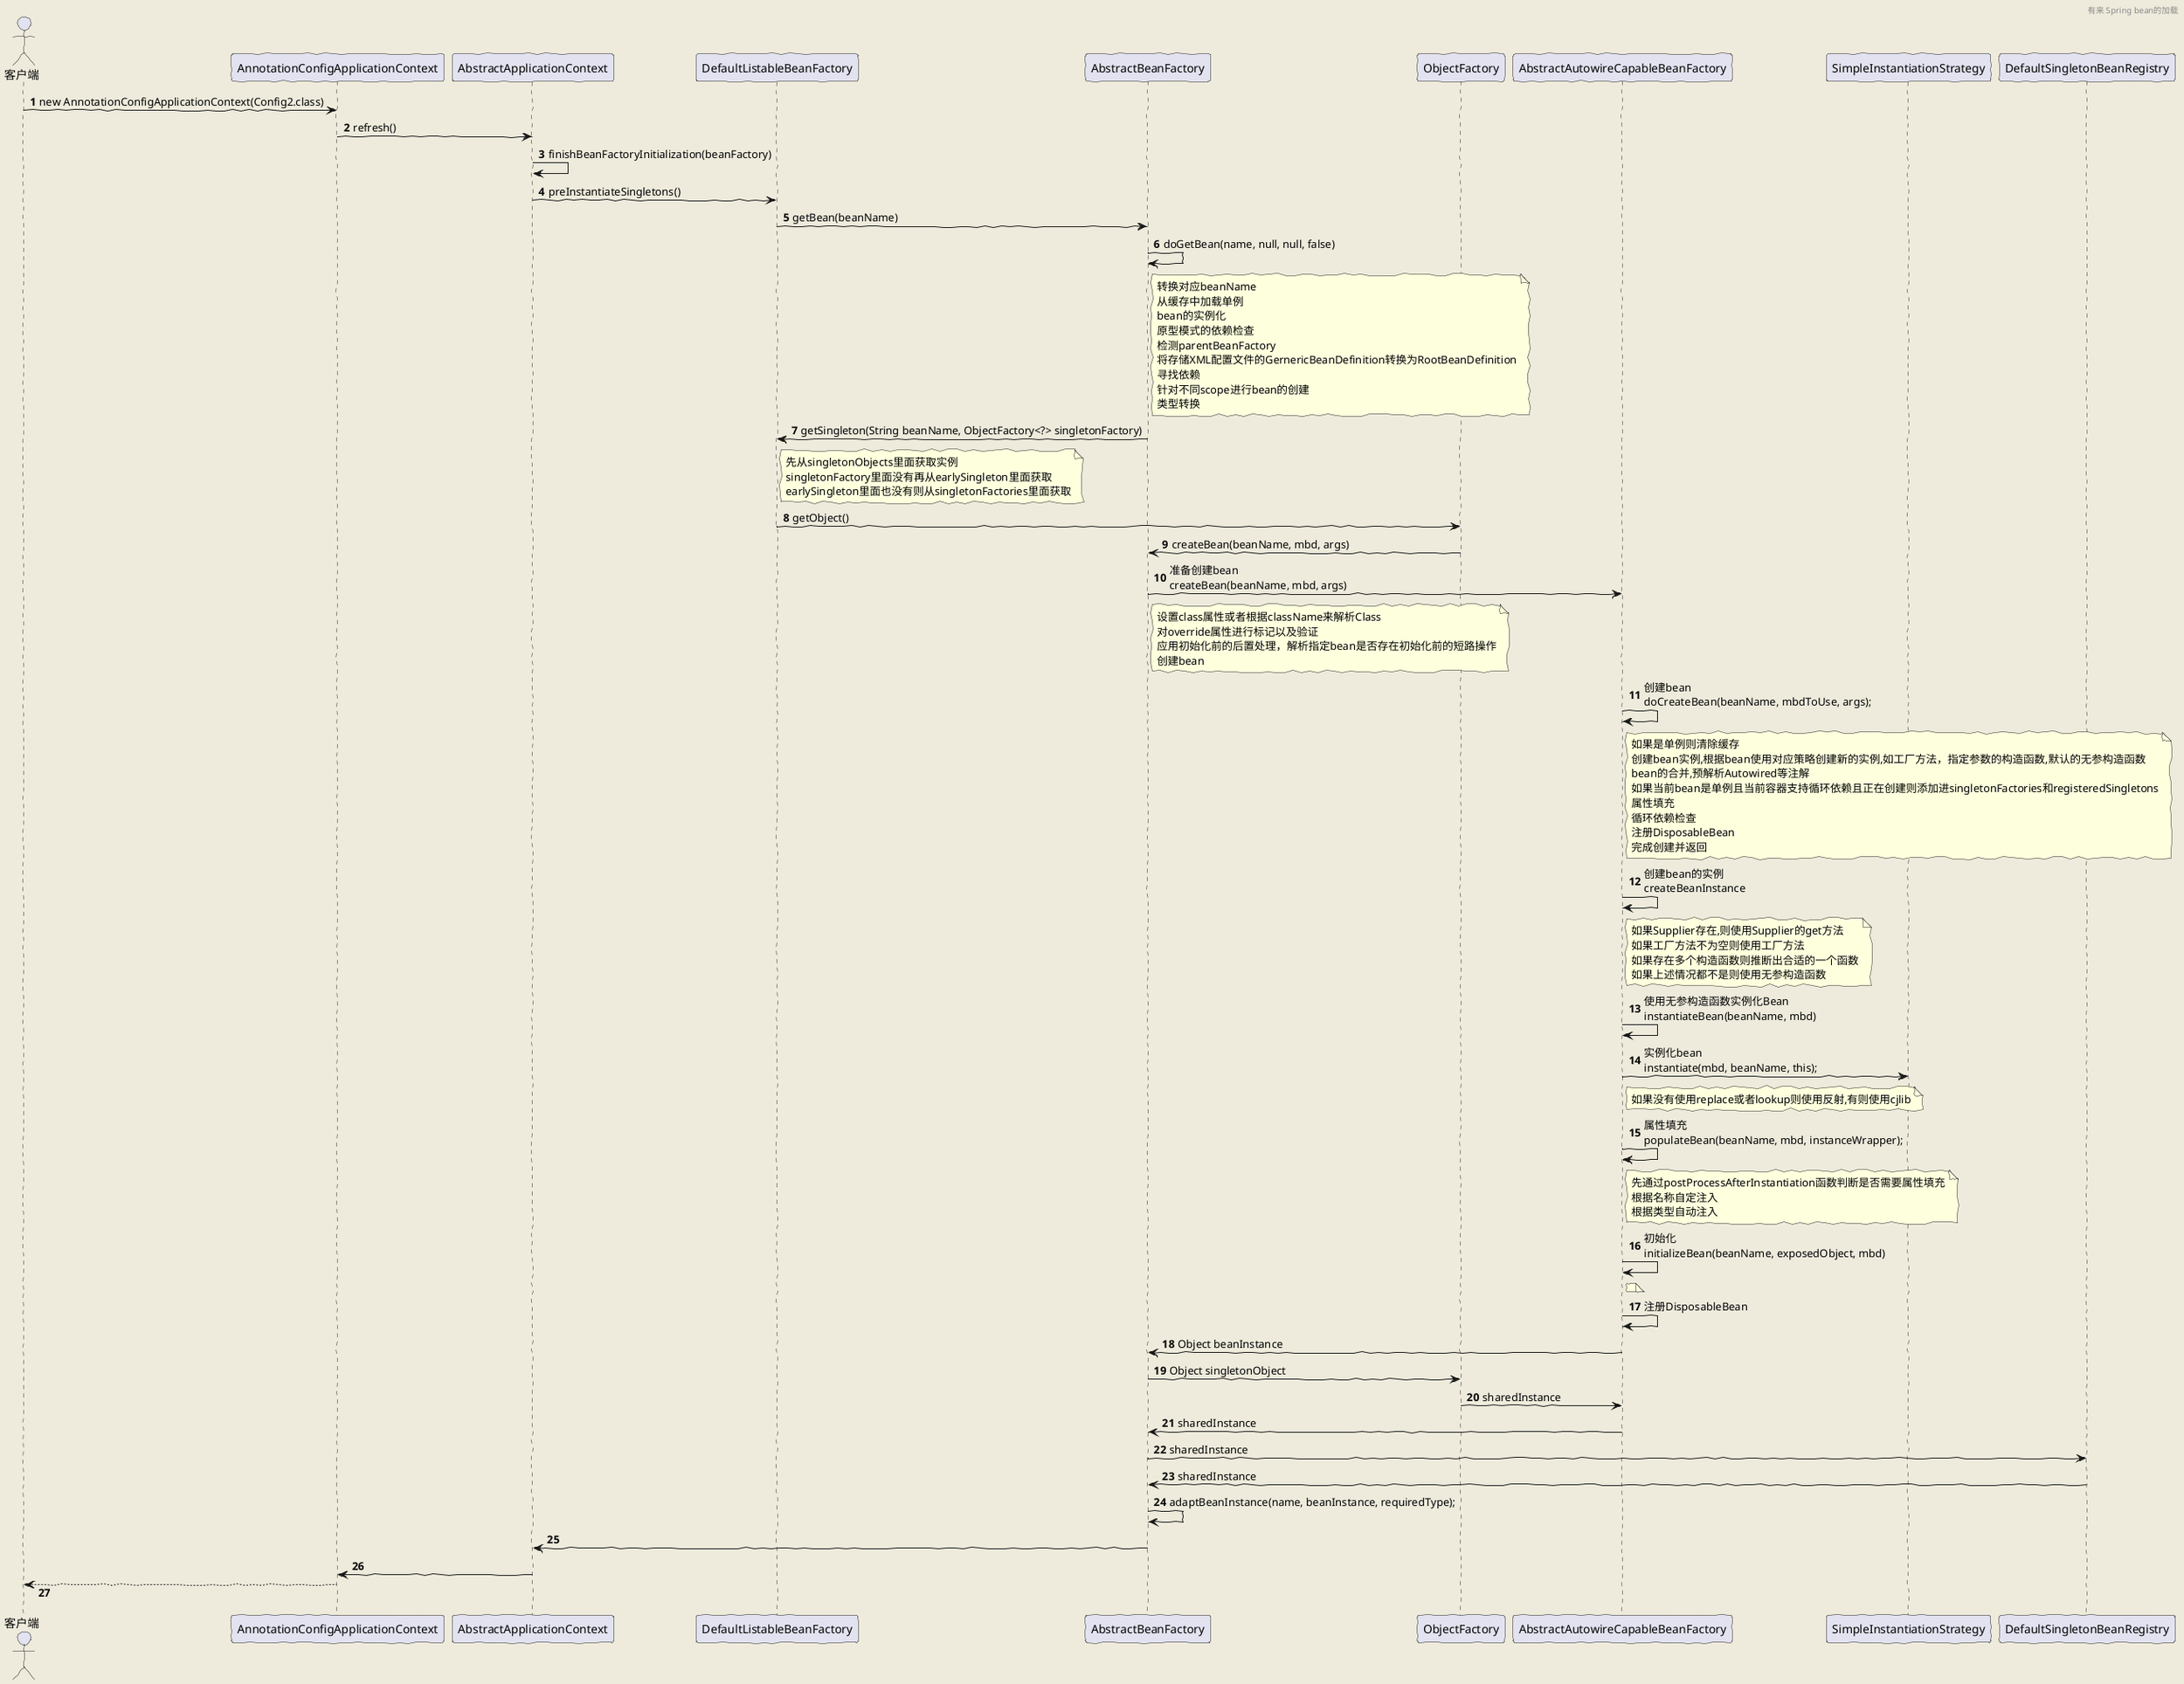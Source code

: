 ` 有来 spring bean的加载
@startuml
autonumber
'https://plantuml.com/sequence-diagram
skinparam backgroundColor #EEEBDC
skinparam handwritten true
skinparam responseMessageBelowArrow true
header 有来 Spring bean的加载

actor 客户端

客户端 -> AnnotationConfigApplicationContext:new AnnotationConfigApplicationContext(Config2.class)
AnnotationConfigApplicationContext->AbstractApplicationContext:refresh()
AbstractApplicationContext->AbstractApplicationContext:finishBeanFactoryInitialization(beanFactory)
AbstractApplicationContext->DefaultListableBeanFactory:preInstantiateSingletons()
DefaultListableBeanFactory->AbstractBeanFactory:getBean(beanName)

AbstractBeanFactory->AbstractBeanFactory:doGetBean(name, null, null, false)

note right of AbstractBeanFactory
转换对应beanName
从缓存中加载单例
bean的实例化
原型模式的依赖检查
检测parentBeanFactory
将存储XML配置文件的GernericBeanDefinition转换为RootBeanDefinition
寻找依赖
针对不同scope进行bean的创建
类型转换
end note
AbstractBeanFactory-> DefaultListableBeanFactory:getSingleton(String beanName, ObjectFactory<?> singletonFactory)
note right of DefaultListableBeanFactory
先从singletonObjects里面获取实例
singletonFactory里面没有再从earlySingleton里面获取
earlySingleton里面也没有则从singletonFactories里面获取
end note
DefaultListableBeanFactory->ObjectFactory:getObject()
ObjectFactory->AbstractBeanFactory:createBean(beanName, mbd, args)
AbstractBeanFactory->AbstractAutowireCapableBeanFactory:准备创建bean\ncreateBean(beanName, mbd, args)
note right of AbstractBeanFactory
设置class属性或者根据className来解析Class
对override属性进行标记以及验证
应用初始化前的后置处理，解析指定bean是否存在初始化前的短路操作
创建bean
end note
AbstractAutowireCapableBeanFactory->AbstractAutowireCapableBeanFactory:创建bean\ndoCreateBean(beanName, mbdToUse, args);
note right of AbstractAutowireCapableBeanFactory
如果是单例则清除缓存
创建bean实例,根据bean使用对应策略创建新的实例,如工厂方法，指定参数的构造函数,默认的无参构造函数
bean的合并,预解析Autowired等注解
如果当前bean是单例且当前容器支持循环依赖且正在创建则添加进singletonFactories和registeredSingletons
属性填充
循环依赖检查
注册DisposableBean
完成创建并返回
end note
AbstractAutowireCapableBeanFactory->AbstractAutowireCapableBeanFactory:创建bean的实例\ncreateBeanInstance
note right of AbstractAutowireCapableBeanFactory
如果Supplier存在,则使用Supplier的get方法
如果工厂方法不为空则使用工厂方法
如果存在多个构造函数则推断出合适的一个函数
如果上述情况都不是则使用无参构造函数
end note
AbstractAutowireCapableBeanFactory->AbstractAutowireCapableBeanFactory:使用无参构造函数实例化Bean\ninstantiateBean(beanName, mbd)
AbstractAutowireCapableBeanFactory->SimpleInstantiationStrategy:实例化bean\ninstantiate(mbd, beanName, this);
note right of AbstractAutowireCapableBeanFactory
如果没有使用replace或者lookup则使用反射,有则使用cjlib
end note

AbstractAutowireCapableBeanFactory->AbstractAutowireCapableBeanFactory:属性填充\npopulateBean(beanName, mbd, instanceWrapper);
note right of AbstractAutowireCapableBeanFactory
先通过postProcessAfterInstantiation函数判断是否需要属性填充
根据名称自定注入
根据类型自动注入
end note
AbstractAutowireCapableBeanFactory->AbstractAutowireCapableBeanFactory:初始化\ninitializeBean(beanName, exposedObject, mbd)
note right of AbstractAutowireCapableBeanFactory

end note
AbstractAutowireCapableBeanFactory->AbstractAutowireCapableBeanFactory:注册DisposableBean



AbstractAutowireCapableBeanFactory->AbstractBeanFactory:Object beanInstance

AbstractBeanFactory->ObjectFactory:Object singletonObject

ObjectFactory->AbstractAutowireCapableBeanFactory:sharedInstance

AbstractAutowireCapableBeanFactory->AbstractBeanFactory:sharedInstance
AbstractBeanFactory->DefaultSingletonBeanRegistry:sharedInstance
DefaultSingletonBeanRegistry->AbstractBeanFactory:sharedInstance
AbstractBeanFactory->AbstractBeanFactory:adaptBeanInstance(name, beanInstance, requiredType);
AbstractBeanFactory->AbstractApplicationContext
AbstractApplicationContext->AnnotationConfigApplicationContext

客户端 <--AnnotationConfigApplicationContext
@enduml
